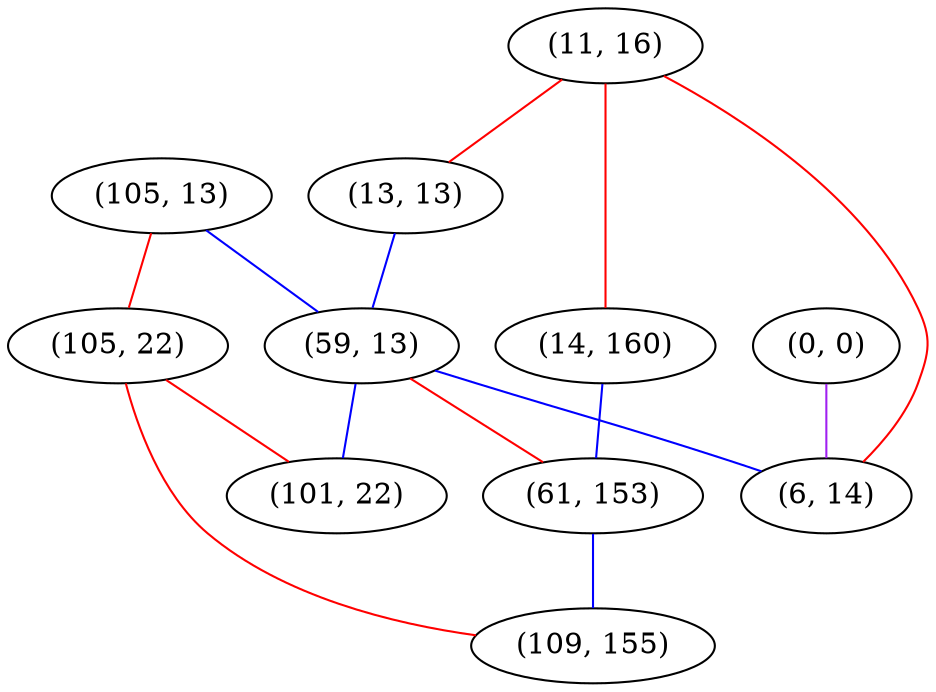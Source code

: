 graph "" {
"(11, 16)";
"(105, 13)";
"(0, 0)";
"(13, 13)";
"(105, 22)";
"(59, 13)";
"(14, 160)";
"(101, 22)";
"(61, 153)";
"(109, 155)";
"(6, 14)";
"(11, 16)" -- "(13, 13)"  [color=red, key=0, weight=1];
"(11, 16)" -- "(14, 160)"  [color=red, key=0, weight=1];
"(11, 16)" -- "(6, 14)"  [color=red, key=0, weight=1];
"(105, 13)" -- "(105, 22)"  [color=red, key=0, weight=1];
"(105, 13)" -- "(59, 13)"  [color=blue, key=0, weight=3];
"(0, 0)" -- "(6, 14)"  [color=purple, key=0, weight=4];
"(13, 13)" -- "(59, 13)"  [color=blue, key=0, weight=3];
"(105, 22)" -- "(101, 22)"  [color=red, key=0, weight=1];
"(105, 22)" -- "(109, 155)"  [color=red, key=0, weight=1];
"(59, 13)" -- "(101, 22)"  [color=blue, key=0, weight=3];
"(59, 13)" -- "(61, 153)"  [color=red, key=0, weight=1];
"(59, 13)" -- "(6, 14)"  [color=blue, key=0, weight=3];
"(14, 160)" -- "(61, 153)"  [color=blue, key=0, weight=3];
"(61, 153)" -- "(109, 155)"  [color=blue, key=0, weight=3];
}
